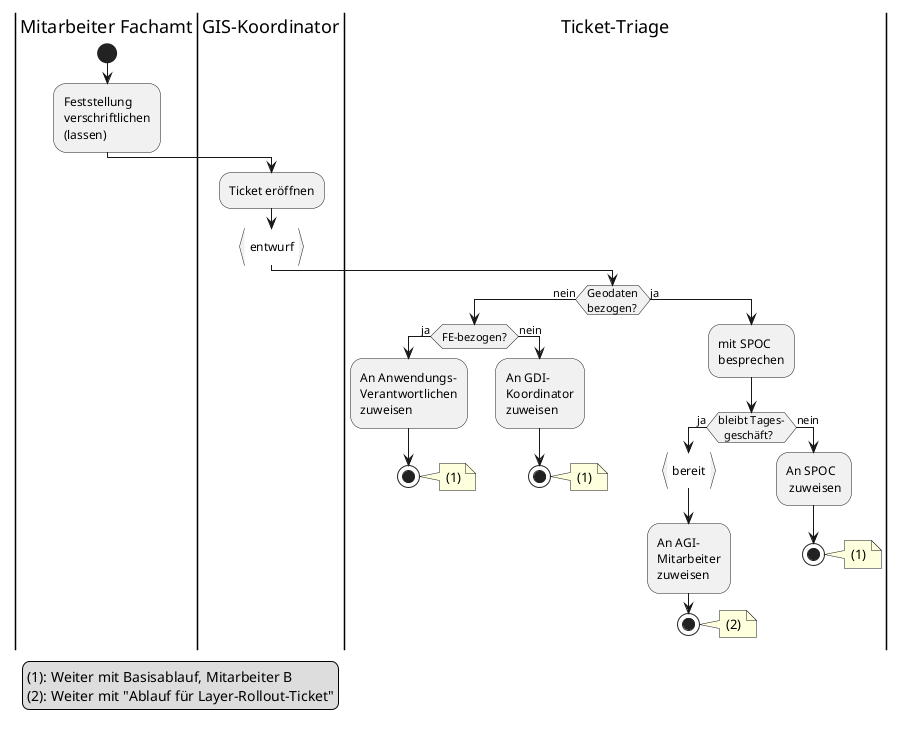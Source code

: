﻿@startuml
|Mitarbeiter Fachamt|
start
:Feststellung
verschriftlichen
(lassen);
|GIS-Koordinator|
:Ticket eröffnen;
:entwurf}
|Ticket-Triage|
if (Geodaten
bezogen?) then (nein)
  if (FE-bezogen?) then (ja)
    :An Anwendungs-
    Verantwortlichen
    zuweisen;
    stop
    note right
    	(1)
    end note
  else (nein)
    :An GDI-
    Koordinator
    zuweisen;
    stop
    note right
    	(1)
    end note
  endif
else (ja)
  :mit SPOC
  besprechen;
  if (bleibt Tages-
  geschäft?) then (ja)
    :bereit}
    :An AGI-
    Mitarbeiter
    zuweisen;
    stop
    note right
    	(2)
    end note
  else (nein)
    |Ticket-Triage|
  	:An SPOC
    zuweisen;
    stop
    note right
    	(1)
    end note
  endif
endif
legend left
  (1): Weiter mit Basisablauf, Mitarbeiter B
  (2): Weiter mit "Ablauf für Layer-Rollout-Ticket"
end legend
@enduml